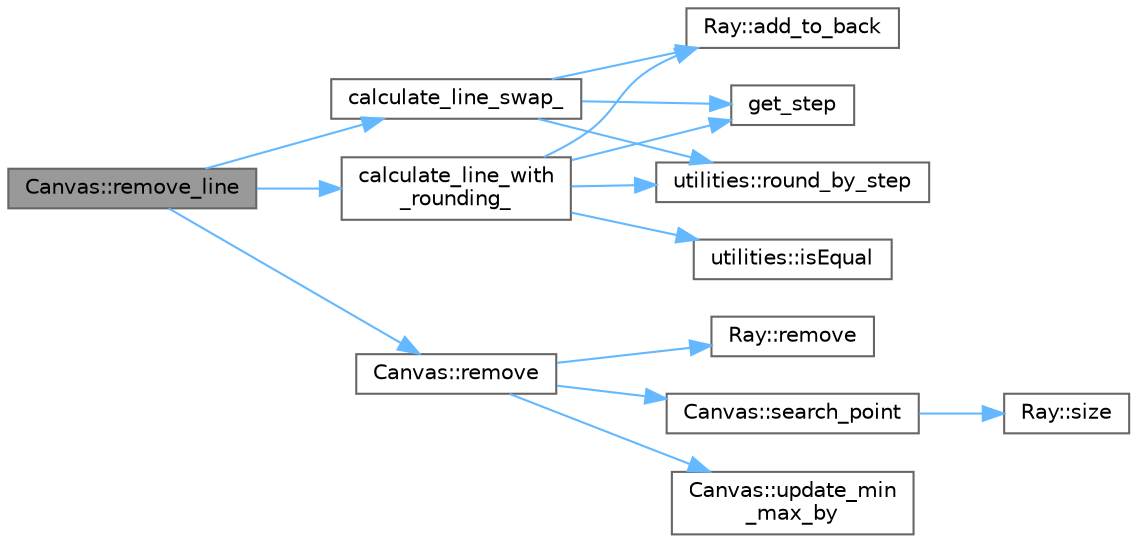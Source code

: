 digraph "Canvas::remove_line"
{
 // LATEX_PDF_SIZE
  bgcolor="transparent";
  edge [fontname=Helvetica,fontsize=10,labelfontname=Helvetica,labelfontsize=10];
  node [fontname=Helvetica,fontsize=10,shape=box,height=0.2,width=0.4];
  rankdir="LR";
  Node1 [label="Canvas::remove_line",height=0.2,width=0.4,color="gray40", fillcolor="grey60", style="filled", fontcolor="black",tooltip=" "];
  Node1 -> Node2 [color="steelblue1",style="solid"];
  Node2 [label="calculate_line_swap_",height=0.2,width=0.4,color="grey40", fillcolor="white", style="filled",URL="$_canvas_8cpp.html#ac2899fb0652d62d3faad887afe27ff74",tooltip=" "];
  Node2 -> Node3 [color="steelblue1",style="solid"];
  Node3 [label="Ray::add_to_back",height=0.2,width=0.4,color="grey40", fillcolor="white", style="filled",URL="$class_ray.html#a935a6504b1f2952b2b6ee6f148262c27",tooltip=" "];
  Node2 -> Node4 [color="steelblue1",style="solid"];
  Node4 [label="get_step",height=0.2,width=0.4,color="grey40", fillcolor="white", style="filled",URL="$_canvas_8cpp.html#ae1f6533ff0ca7b340225c1de2c8408bb",tooltip=" "];
  Node2 -> Node5 [color="steelblue1",style="solid"];
  Node5 [label="utilities::round_by_step",height=0.2,width=0.4,color="grey40", fillcolor="white", style="filled",URL="$namespaceutilities.html#a61728de0df6774b3fe47958df5449bc8",tooltip=" "];
  Node1 -> Node6 [color="steelblue1",style="solid"];
  Node6 [label="calculate_line_with\l_rounding_",height=0.2,width=0.4,color="grey40", fillcolor="white", style="filled",URL="$_canvas_8cpp.html#a76cb16e2b5895bd06f24a7398b9fb74e",tooltip="static double get_step(double coefficient);"];
  Node6 -> Node3 [color="steelblue1",style="solid"];
  Node6 -> Node4 [color="steelblue1",style="solid"];
  Node6 -> Node7 [color="steelblue1",style="solid"];
  Node7 [label="utilities::isEqual",height=0.2,width=0.4,color="grey40", fillcolor="white", style="filled",URL="$namespaceutilities.html#a8c969ae5ef2b4068da78f2efbc88ac13",tooltip="Dot* start_dialoge(std::streamsize MAX_STREAMSIZE, size_t n_points, std::string path_in = \"points...."];
  Node6 -> Node5 [color="steelblue1",style="solid"];
  Node1 -> Node8 [color="steelblue1",style="solid"];
  Node8 [label="Canvas::remove",height=0.2,width=0.4,color="grey40", fillcolor="white", style="filled",URL="$class_canvas.html#a26f551519ccd8633712d477cd9370ff6",tooltip=" "];
  Node8 -> Node9 [color="steelblue1",style="solid"];
  Node9 [label="Ray::remove",height=0.2,width=0.4,color="grey40", fillcolor="white", style="filled",URL="$class_ray.html#a31d5fb55f4aab77b55d28b8b209a7751",tooltip=" "];
  Node8 -> Node10 [color="steelblue1",style="solid"];
  Node10 [label="Canvas::search_point",height=0.2,width=0.4,color="grey40", fillcolor="white", style="filled",URL="$class_canvas.html#a2b8130bac44abbc2b9014a6421c45028",tooltip="insert without repetition"];
  Node10 -> Node11 [color="steelblue1",style="solid"];
  Node11 [label="Ray::size",height=0.2,width=0.4,color="grey40", fillcolor="white", style="filled",URL="$class_ray.html#a5433e5f6205bb963ddb43519022553b4",tooltip=" "];
  Node8 -> Node12 [color="steelblue1",style="solid"];
  Node12 [label="Canvas::update_min\l_max_by",height=0.2,width=0.4,color="grey40", fillcolor="white", style="filled",URL="$class_canvas.html#acddf046b4fc5b2ae2240fe2a00d3b5ca",tooltip=" "];
}
